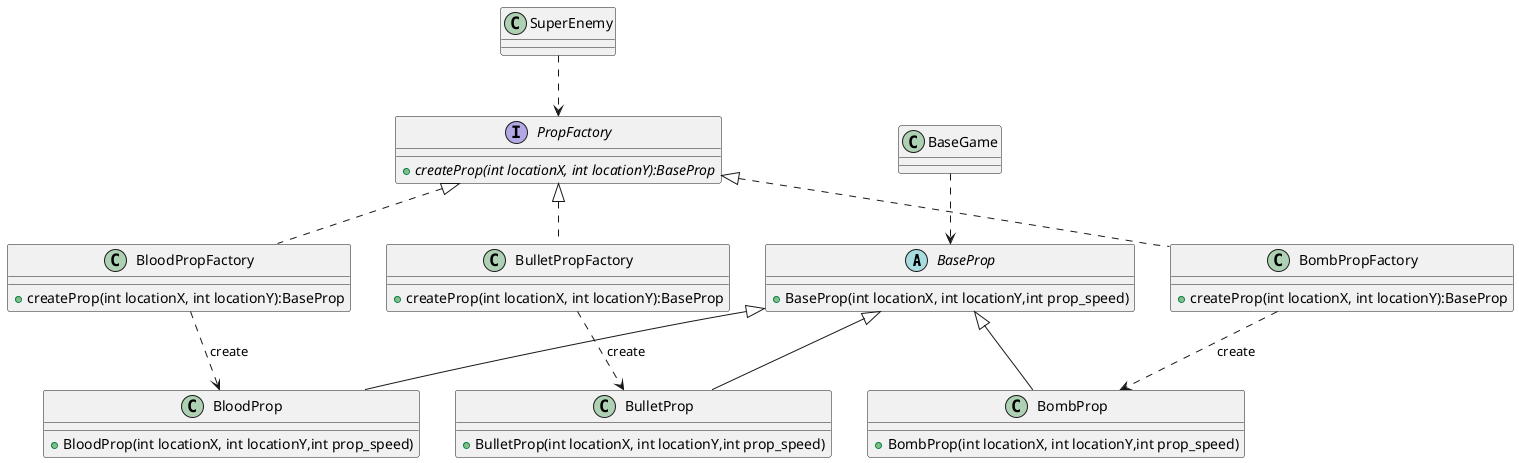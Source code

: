 @startuml
'https://plantuml.com/sequence-diagram

abstract class BaseProp {
'道具类
    + BaseProp(int locationX, int locationY,int prop_speed)
}


class BloodProp {
'加血道具类
    + BloodProp(int locationX, int locationY,int prop_speed)
}

class BombProp {
'炸弹道具类
    + BombProp(int locationX, int locationY,int prop_speed)
}

class BulletProp {
'火力道具类
    + BulletProp(int locationX, int locationY,int prop_speed)
}

BaseProp <|-- BloodProp
BaseProp <|-- BombProp
BaseProp <|-- BulletProp

interface PropFactory{
    + {abstract} createProp(int locationX, int locationY):BaseProp
}
class BloodPropFactory {
     + createProp(int locationX, int locationY):BaseProp
}
class BombPropFactory {
    + createProp(int locationX, int locationY):BaseProp
}
class BulletPropFactory {
    + createProp(int locationX, int locationY):BaseProp
}

PropFactory <|.. BloodPropFactory
PropFactory <|.. BombPropFactory
PropFactory <|.. BulletPropFactory

BloodPropFactory ..> BloodProp:"«create»"
BombPropFactory ..> BombProp:"«create»"
BulletPropFactory ..> BulletProp:"«create»"

SuperEnemy ..> PropFactory
BaseGame ..> BaseProp

@enduml